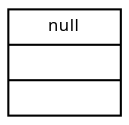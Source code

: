 digraph ClassDiagram {
	 fontname = "Bitstream Vera Sans"
	 fontsize = 8

	 node [
		 fontname = "Bistream Vera Sans"
		 fontsize = 8
		 shape = "record"
	 ]

	 edge [
		 fontname = "Bistream Vera Sans"
		 fontsize = 8
	 ]

	 null [
		 label = "{null||}"
	 ]

	 null [
		 label = "{null||}"
	 ]

	 null [
		 label = "{null||}"
	 ]

	 null [
		 label = "{null||}"
	 ]

	 null [
		 label = "{null||}"
	 ]

	 null [
		 label = "{null||}"
	 ]

	 null [
		 label = "{null||}"
	 ]

	 null [
		 label = "{null||}"
	 ]

	 edge [
		 arrowhead = "empty"
	 ]

	 edge [
		 arrowhead = "diamond"
	 ]

	 edge [
		 arrowhead = "vee"
		 label = "implements"	 ]

}